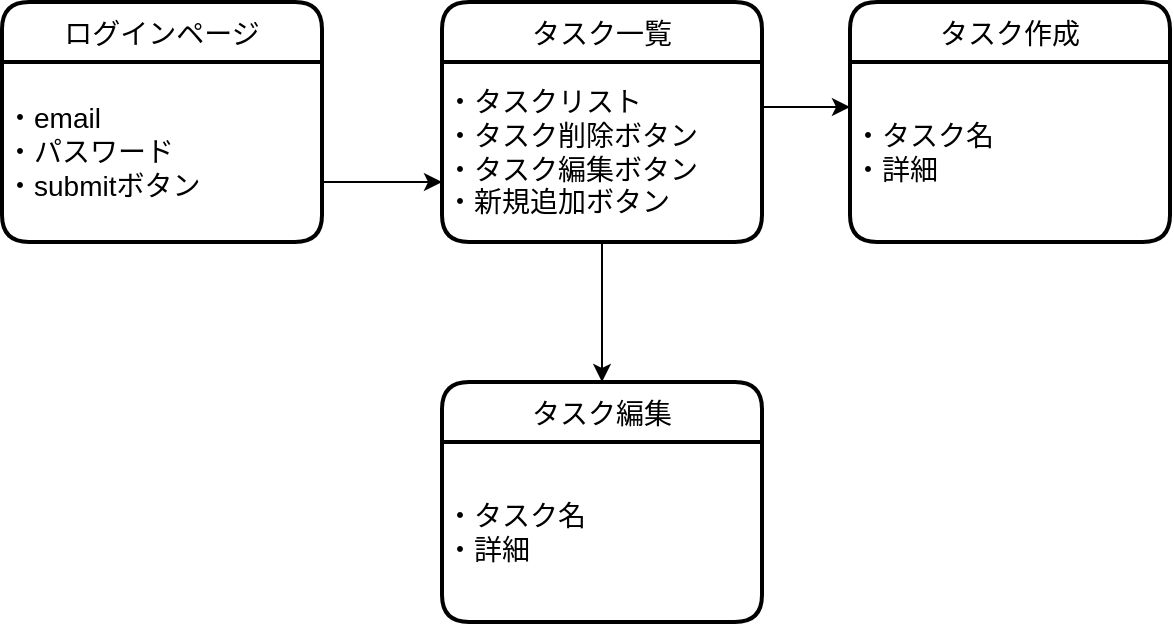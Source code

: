 <mxfile version="16.5.2" type="github">
  <diagram id="TAajNdjcjUnQOEhiA-iW" name="Page-1">
    <mxGraphModel dx="1773" dy="589" grid="1" gridSize="10" guides="1" tooltips="1" connect="1" arrows="1" fold="1" page="1" pageScale="1" pageWidth="827" pageHeight="1169" math="0" shadow="0">
      <root>
        <mxCell id="0" />
        <mxCell id="1" parent="0" />
        <mxCell id="yh7LtCKUbRQa-FskaZRf-1" value="ログインページ" style="swimlane;childLayout=stackLayout;horizontal=1;startSize=30;horizontalStack=0;rounded=1;fontSize=14;fontStyle=0;strokeWidth=2;resizeParent=0;resizeLast=1;shadow=0;dashed=0;align=center;" vertex="1" parent="1">
          <mxGeometry x="-10" y="80" width="160" height="120" as="geometry" />
        </mxCell>
        <mxCell id="yh7LtCKUbRQa-FskaZRf-7" value="・email&lt;br&gt;・パスワード&lt;br&gt;・submitボタン" style="text;html=1;strokeColor=none;fillColor=none;align=left;verticalAlign=middle;whiteSpace=wrap;rounded=0;labelBackgroundColor=#ffffff;fontSize=14;" vertex="1" parent="yh7LtCKUbRQa-FskaZRf-1">
          <mxGeometry y="30" width="160" height="90" as="geometry" />
        </mxCell>
        <mxCell id="yh7LtCKUbRQa-FskaZRf-8" value="" style="endArrow=classic;html=1;rounded=0;fontSize=14;" edge="1" parent="1">
          <mxGeometry width="50" height="50" relative="1" as="geometry">
            <mxPoint x="150" y="170" as="sourcePoint" />
            <mxPoint x="210" y="170" as="targetPoint" />
          </mxGeometry>
        </mxCell>
        <mxCell id="yh7LtCKUbRQa-FskaZRf-9" value="タスク一覧" style="swimlane;childLayout=stackLayout;horizontal=1;startSize=30;horizontalStack=0;rounded=1;fontSize=14;fontStyle=0;strokeWidth=2;resizeParent=0;resizeLast=1;shadow=0;dashed=0;align=center;" vertex="1" parent="1">
          <mxGeometry x="210" y="80" width="160" height="120" as="geometry" />
        </mxCell>
        <mxCell id="yh7LtCKUbRQa-FskaZRf-10" value="・タスクリスト&lt;br&gt;・タスク削除ボタン&lt;br&gt;・タスク編集ボタン&lt;br&gt;・新規追加ボタン" style="text;html=1;strokeColor=none;fillColor=none;align=left;verticalAlign=middle;whiteSpace=wrap;rounded=0;labelBackgroundColor=#ffffff;fontSize=14;" vertex="1" parent="yh7LtCKUbRQa-FskaZRf-9">
          <mxGeometry y="30" width="160" height="90" as="geometry" />
        </mxCell>
        <mxCell id="yh7LtCKUbRQa-FskaZRf-11" value="タスク作成" style="swimlane;childLayout=stackLayout;horizontal=1;startSize=30;horizontalStack=0;rounded=1;fontSize=14;fontStyle=0;strokeWidth=2;resizeParent=0;resizeLast=1;shadow=0;dashed=0;align=center;" vertex="1" parent="1">
          <mxGeometry x="414" y="80" width="160" height="120" as="geometry" />
        </mxCell>
        <mxCell id="yh7LtCKUbRQa-FskaZRf-12" value="・タスク名&lt;br&gt;・詳細" style="text;html=1;strokeColor=none;fillColor=none;align=left;verticalAlign=middle;whiteSpace=wrap;rounded=0;labelBackgroundColor=#ffffff;fontSize=14;" vertex="1" parent="yh7LtCKUbRQa-FskaZRf-11">
          <mxGeometry y="30" width="160" height="90" as="geometry" />
        </mxCell>
        <mxCell id="yh7LtCKUbRQa-FskaZRf-13" value="" style="endArrow=classic;html=1;rounded=0;fontSize=14;entryX=0;entryY=0.25;entryDx=0;entryDy=0;exitX=1;exitY=0.25;exitDx=0;exitDy=0;" edge="1" parent="1" source="yh7LtCKUbRQa-FskaZRf-10" target="yh7LtCKUbRQa-FskaZRf-12">
          <mxGeometry width="50" height="50" relative="1" as="geometry">
            <mxPoint x="370" y="130" as="sourcePoint" />
            <mxPoint x="420" y="80" as="targetPoint" />
          </mxGeometry>
        </mxCell>
        <mxCell id="yh7LtCKUbRQa-FskaZRf-15" value="" style="endArrow=classic;html=1;rounded=0;fontSize=14;exitX=1;exitY=0.25;exitDx=0;exitDy=0;" edge="1" parent="1">
          <mxGeometry width="50" height="50" relative="1" as="geometry">
            <mxPoint x="290" y="200" as="sourcePoint" />
            <mxPoint x="290" y="270" as="targetPoint" />
          </mxGeometry>
        </mxCell>
        <mxCell id="yh7LtCKUbRQa-FskaZRf-18" value="タスク編集" style="swimlane;childLayout=stackLayout;horizontal=1;startSize=30;horizontalStack=0;rounded=1;fontSize=14;fontStyle=0;strokeWidth=2;resizeParent=0;resizeLast=1;shadow=0;dashed=0;align=center;" vertex="1" parent="1">
          <mxGeometry x="210" y="270" width="160" height="120" as="geometry" />
        </mxCell>
        <mxCell id="yh7LtCKUbRQa-FskaZRf-19" value="・タスク名&lt;br&gt;・詳細" style="text;html=1;strokeColor=none;fillColor=none;align=left;verticalAlign=middle;whiteSpace=wrap;rounded=0;labelBackgroundColor=#ffffff;fontSize=14;" vertex="1" parent="yh7LtCKUbRQa-FskaZRf-18">
          <mxGeometry y="30" width="160" height="90" as="geometry" />
        </mxCell>
      </root>
    </mxGraphModel>
  </diagram>
</mxfile>
